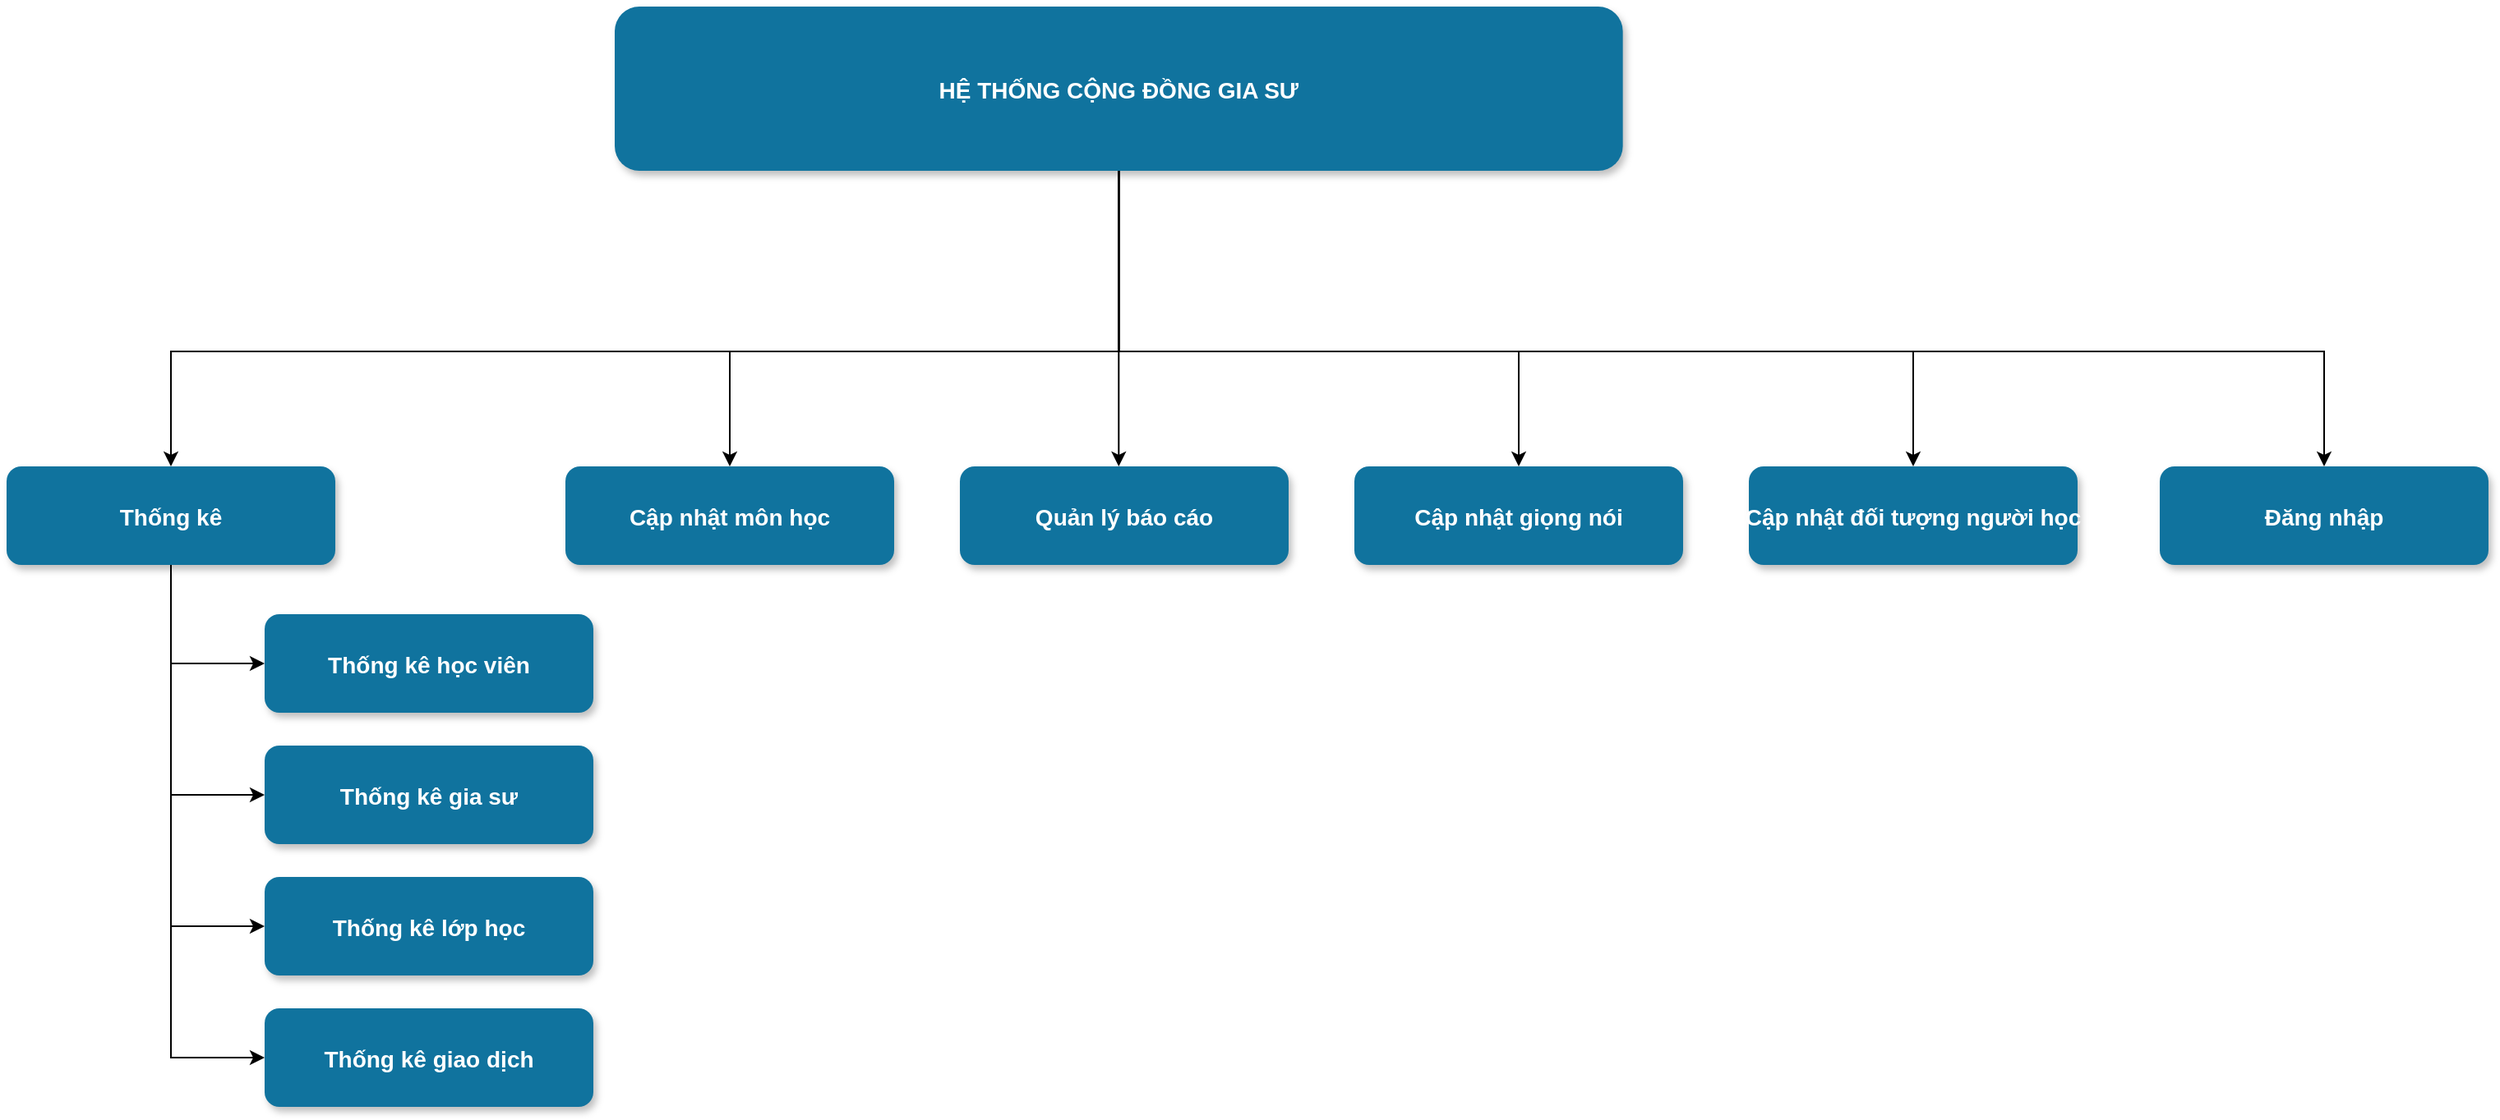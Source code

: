 <mxfile version="13.7.9" type="device"><diagram name="Page-1" id="97916047-d0de-89f5-080d-49f4d83e522f"><mxGraphModel dx="1603" dy="2293.5" grid="1" gridSize="10" guides="1" tooltips="1" connect="1" arrows="1" fold="1" page="1" pageScale="1.5" pageWidth="1169" pageHeight="827" background="#ffffff" math="0" shadow="0"><root><mxCell id="0"/><mxCell id="1" parent="0"/><mxCell id="QCB6BWaqda9QQGbfxjxX-72" style="edgeStyle=orthogonalEdgeStyle;rounded=0;orthogonalLoop=1;jettySize=auto;html=1;" edge="1" parent="1" source="QCB6BWaqda9QQGbfxjxX-56" target="QCB6BWaqda9QQGbfxjxX-57"><mxGeometry relative="1" as="geometry"><Array as="points"><mxPoint x="1197" y="40"/><mxPoint x="620" y="40"/></Array></mxGeometry></mxCell><mxCell id="QCB6BWaqda9QQGbfxjxX-73" style="edgeStyle=orthogonalEdgeStyle;rounded=0;orthogonalLoop=1;jettySize=auto;html=1;entryX=0.5;entryY=0;entryDx=0;entryDy=0;" edge="1" parent="1" source="QCB6BWaqda9QQGbfxjxX-56" target="QCB6BWaqda9QQGbfxjxX-58"><mxGeometry relative="1" as="geometry"><Array as="points"><mxPoint x="1197" y="40"/><mxPoint x="960" y="40"/></Array></mxGeometry></mxCell><mxCell id="QCB6BWaqda9QQGbfxjxX-74" style="edgeStyle=orthogonalEdgeStyle;rounded=0;orthogonalLoop=1;jettySize=auto;html=1;" edge="1" parent="1" source="QCB6BWaqda9QQGbfxjxX-56" target="QCB6BWaqda9QQGbfxjxX-59"><mxGeometry relative="1" as="geometry"><Array as="points"><mxPoint x="1197" y="35"/><mxPoint x="1197" y="35"/></Array></mxGeometry></mxCell><mxCell id="QCB6BWaqda9QQGbfxjxX-75" style="edgeStyle=orthogonalEdgeStyle;rounded=0;orthogonalLoop=1;jettySize=auto;html=1;" edge="1" parent="1" source="QCB6BWaqda9QQGbfxjxX-56" target="QCB6BWaqda9QQGbfxjxX-61"><mxGeometry relative="1" as="geometry"><Array as="points"><mxPoint x="1197" y="40"/><mxPoint x="1440" y="40"/></Array></mxGeometry></mxCell><mxCell id="QCB6BWaqda9QQGbfxjxX-76" style="edgeStyle=orthogonalEdgeStyle;rounded=0;orthogonalLoop=1;jettySize=auto;html=1;" edge="1" parent="1" source="QCB6BWaqda9QQGbfxjxX-56" target="QCB6BWaqda9QQGbfxjxX-62"><mxGeometry relative="1" as="geometry"><Array as="points"><mxPoint x="1197" y="40"/><mxPoint x="1680" y="40"/></Array></mxGeometry></mxCell><mxCell id="QCB6BWaqda9QQGbfxjxX-78" style="edgeStyle=orthogonalEdgeStyle;rounded=0;orthogonalLoop=1;jettySize=auto;html=1;entryX=0.5;entryY=0;entryDx=0;entryDy=0;" edge="1" parent="1" source="QCB6BWaqda9QQGbfxjxX-56" target="QCB6BWaqda9QQGbfxjxX-77"><mxGeometry relative="1" as="geometry"><Array as="points"><mxPoint x="1197" y="40"/><mxPoint x="1930" y="40"/></Array></mxGeometry></mxCell><mxCell id="QCB6BWaqda9QQGbfxjxX-56" value="HỆ THỐNG CỘNG ĐỒNG GIA SƯ" style="rounded=1;fillColor=#10739E;strokeColor=none;shadow=1;gradientColor=none;fontStyle=1;fontColor=#FFFFFF;fontSize=14;" vertex="1" parent="1"><mxGeometry x="890.0" y="-170" width="613.33" height="100" as="geometry"/></mxCell><mxCell id="QCB6BWaqda9QQGbfxjxX-68" style="edgeStyle=orthogonalEdgeStyle;rounded=0;orthogonalLoop=1;jettySize=auto;html=1;entryX=0;entryY=0.5;entryDx=0;entryDy=0;" edge="1" parent="1" source="QCB6BWaqda9QQGbfxjxX-57" target="QCB6BWaqda9QQGbfxjxX-64"><mxGeometry relative="1" as="geometry"/></mxCell><mxCell id="QCB6BWaqda9QQGbfxjxX-69" style="edgeStyle=orthogonalEdgeStyle;rounded=0;orthogonalLoop=1;jettySize=auto;html=1;entryX=0;entryY=0.5;entryDx=0;entryDy=0;" edge="1" parent="1" source="QCB6BWaqda9QQGbfxjxX-57" target="QCB6BWaqda9QQGbfxjxX-65"><mxGeometry relative="1" as="geometry"/></mxCell><mxCell id="QCB6BWaqda9QQGbfxjxX-70" style="edgeStyle=orthogonalEdgeStyle;rounded=0;orthogonalLoop=1;jettySize=auto;html=1;entryX=0;entryY=0.5;entryDx=0;entryDy=0;" edge="1" parent="1" source="QCB6BWaqda9QQGbfxjxX-57" target="QCB6BWaqda9QQGbfxjxX-66"><mxGeometry relative="1" as="geometry"/></mxCell><mxCell id="QCB6BWaqda9QQGbfxjxX-71" style="edgeStyle=orthogonalEdgeStyle;rounded=0;orthogonalLoop=1;jettySize=auto;html=1;entryX=0;entryY=0.5;entryDx=0;entryDy=0;" edge="1" parent="1" source="QCB6BWaqda9QQGbfxjxX-57" target="QCB6BWaqda9QQGbfxjxX-67"><mxGeometry relative="1" as="geometry"/></mxCell><mxCell id="QCB6BWaqda9QQGbfxjxX-57" value="Thống kê" style="rounded=1;fillColor=#10739E;strokeColor=none;shadow=1;gradientColor=none;fontStyle=1;fontColor=#FFFFFF;fontSize=14;" vertex="1" parent="1"><mxGeometry x="520" y="110" width="200" height="60" as="geometry"/></mxCell><mxCell id="QCB6BWaqda9QQGbfxjxX-58" value="Cập nhật môn học" style="rounded=1;fillColor=#10739E;strokeColor=none;shadow=1;gradientColor=none;fontStyle=1;fontColor=#FFFFFF;fontSize=14;" vertex="1" parent="1"><mxGeometry x="860" y="110" width="200" height="60" as="geometry"/></mxCell><mxCell id="QCB6BWaqda9QQGbfxjxX-59" value="Quản lý báo cáo" style="rounded=1;fillColor=#10739E;strokeColor=none;shadow=1;gradientColor=none;fontStyle=1;fontColor=#FFFFFF;fontSize=14;" vertex="1" parent="1"><mxGeometry x="1100" y="110" width="200" height="60" as="geometry"/></mxCell><mxCell id="QCB6BWaqda9QQGbfxjxX-61" value="Cập nhật giọng nói" style="rounded=1;fillColor=#10739E;strokeColor=none;shadow=1;gradientColor=none;fontStyle=1;fontColor=#FFFFFF;fontSize=14;" vertex="1" parent="1"><mxGeometry x="1340" y="110" width="200" height="60" as="geometry"/></mxCell><mxCell id="QCB6BWaqda9QQGbfxjxX-62" value="Cập nhật đối tượng người học" style="rounded=1;fillColor=#10739E;strokeColor=none;shadow=1;gradientColor=none;fontStyle=1;fontColor=#FFFFFF;fontSize=14;" vertex="1" parent="1"><mxGeometry x="1580" y="110" width="200" height="60" as="geometry"/></mxCell><mxCell id="QCB6BWaqda9QQGbfxjxX-64" value="Thống kê học viên" style="rounded=1;fillColor=#10739E;strokeColor=none;shadow=1;gradientColor=none;fontStyle=1;fontColor=#FFFFFF;fontSize=14;" vertex="1" parent="1"><mxGeometry x="677" y="200" width="200" height="60" as="geometry"/></mxCell><mxCell id="QCB6BWaqda9QQGbfxjxX-65" value="Thống kê gia sư" style="rounded=1;fillColor=#10739E;strokeColor=none;shadow=1;gradientColor=none;fontStyle=1;fontColor=#FFFFFF;fontSize=14;" vertex="1" parent="1"><mxGeometry x="677" y="280" width="200" height="60" as="geometry"/></mxCell><mxCell id="QCB6BWaqda9QQGbfxjxX-66" value="Thống kê lớp học" style="rounded=1;fillColor=#10739E;strokeColor=none;shadow=1;gradientColor=none;fontStyle=1;fontColor=#FFFFFF;fontSize=14;" vertex="1" parent="1"><mxGeometry x="677" y="360" width="200" height="60" as="geometry"/></mxCell><mxCell id="QCB6BWaqda9QQGbfxjxX-67" value="Thống kê giao dịch" style="rounded=1;fillColor=#10739E;strokeColor=none;shadow=1;gradientColor=none;fontStyle=1;fontColor=#FFFFFF;fontSize=14;" vertex="1" parent="1"><mxGeometry x="677" y="440" width="200" height="60" as="geometry"/></mxCell><mxCell id="QCB6BWaqda9QQGbfxjxX-77" value="Đăng nhập" style="rounded=1;fillColor=#10739E;strokeColor=none;shadow=1;gradientColor=none;fontStyle=1;fontColor=#FFFFFF;fontSize=14;" vertex="1" parent="1"><mxGeometry x="1830" y="110" width="200" height="60" as="geometry"/></mxCell></root></mxGraphModel></diagram></mxfile>